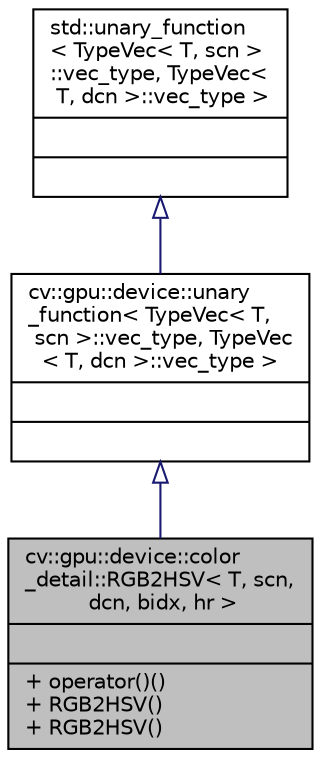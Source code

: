 digraph "cv::gpu::device::color_detail::RGB2HSV&lt; T, scn, dcn, bidx, hr &gt;"
{
 // LATEX_PDF_SIZE
  edge [fontname="Helvetica",fontsize="10",labelfontname="Helvetica",labelfontsize="10"];
  node [fontname="Helvetica",fontsize="10",shape=record];
  Node1 [label="{cv::gpu::device::color\l_detail::RGB2HSV\< T, scn,\l dcn, bidx, hr \>\n||+ operator()()\l+ RGB2HSV()\l+ RGB2HSV()\l}",height=0.2,width=0.4,color="black", fillcolor="grey75", style="filled", fontcolor="black",tooltip=" "];
  Node2 -> Node1 [dir="back",color="midnightblue",fontsize="10",style="solid",arrowtail="onormal",fontname="Helvetica"];
  Node2 [label="{cv::gpu::device::unary\l_function\< TypeVec\< T,\l scn \>::vec_type, TypeVec\l\< T, dcn \>::vec_type \>\n||}",height=0.2,width=0.4,color="black", fillcolor="white", style="filled",URL="$structcv_1_1gpu_1_1device_1_1unary__function.html",tooltip=" "];
  Node3 -> Node2 [dir="back",color="midnightblue",fontsize="10",style="solid",arrowtail="onormal",fontname="Helvetica"];
  Node3 [label="{std::unary_function\l\< TypeVec\< T, scn \>\l::vec_type, TypeVec\<\l T, dcn \>::vec_type \>\n||}",height=0.2,width=0.4,color="black", fillcolor="white", style="filled",tooltip=" "];
}
